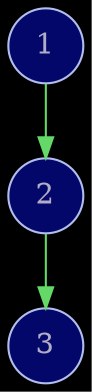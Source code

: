 digraph G {
	graph [bgcolor=black];
	node [color="#b2bfed",
		fillcolor="#030769",
		fontcolor="#b1acc8",
		shape=circle,
		style=filled
	];
	edge [color="#64d967"];
	1 -> 2;
	2 -> 3;
}
